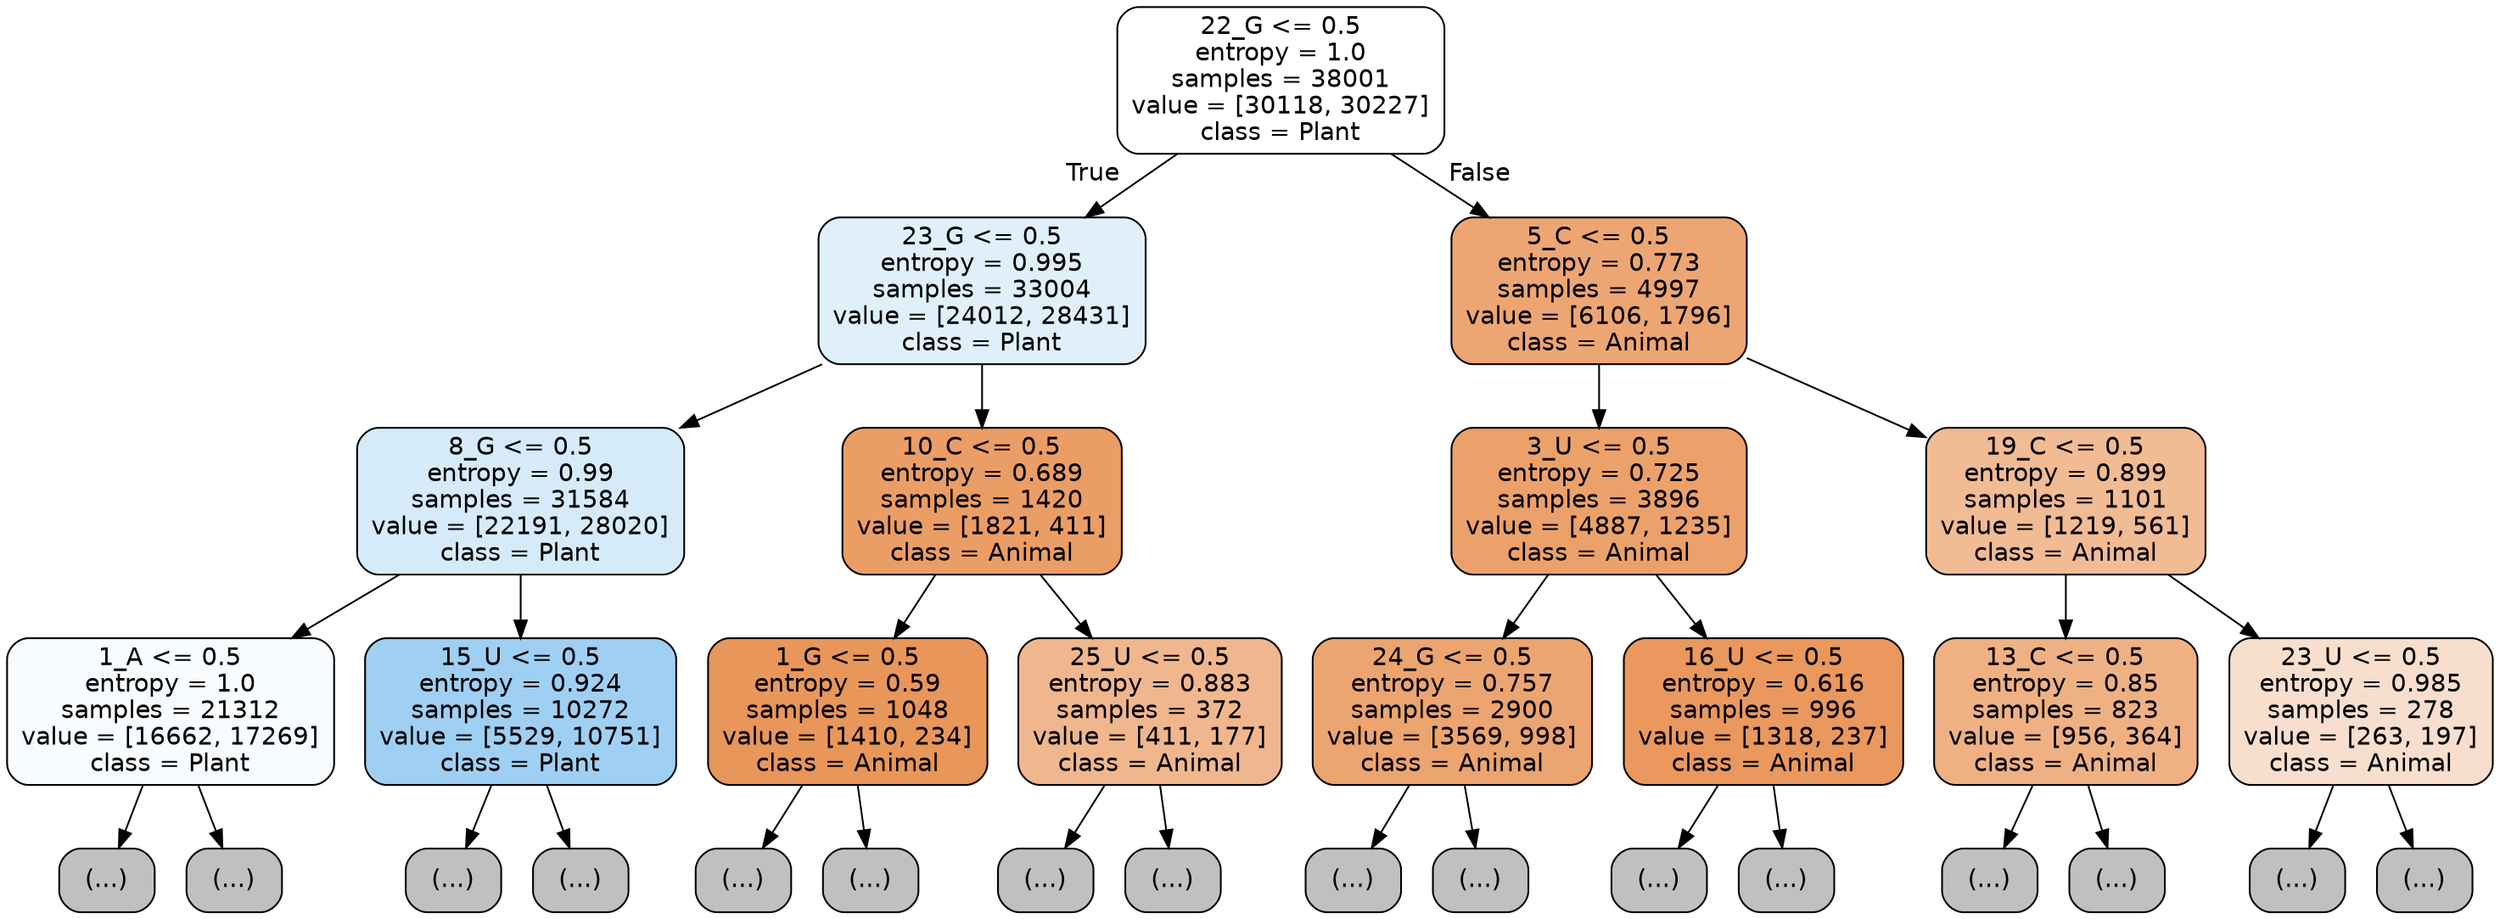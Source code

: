 digraph Tree {
node [shape=box, style="filled, rounded", color="black", fontname="helvetica"] ;
edge [fontname="helvetica"] ;
0 [label="22_G <= 0.5\nentropy = 1.0\nsamples = 38001\nvalue = [30118, 30227]\nclass = Plant", fillcolor="#feffff"] ;
1 [label="23_G <= 0.5\nentropy = 0.995\nsamples = 33004\nvalue = [24012, 28431]\nclass = Plant", fillcolor="#e0f0fb"] ;
0 -> 1 [labeldistance=2.5, labelangle=45, headlabel="True"] ;
2 [label="8_G <= 0.5\nentropy = 0.99\nsamples = 31584\nvalue = [22191, 28020]\nclass = Plant", fillcolor="#d6ebfa"] ;
1 -> 2 ;
3 [label="1_A <= 0.5\nentropy = 1.0\nsamples = 21312\nvalue = [16662, 17269]\nclass = Plant", fillcolor="#f8fcfe"] ;
2 -> 3 ;
4 [label="(...)", fillcolor="#C0C0C0"] ;
3 -> 4 ;
8013 [label="(...)", fillcolor="#C0C0C0"] ;
3 -> 8013 ;
10516 [label="15_U <= 0.5\nentropy = 0.924\nsamples = 10272\nvalue = [5529, 10751]\nclass = Plant", fillcolor="#9fcff2"] ;
2 -> 10516 ;
10517 [label="(...)", fillcolor="#C0C0C0"] ;
10516 -> 10517 ;
13294 [label="(...)", fillcolor="#C0C0C0"] ;
10516 -> 13294 ;
14299 [label="10_C <= 0.5\nentropy = 0.689\nsamples = 1420\nvalue = [1821, 411]\nclass = Animal", fillcolor="#eb9d66"] ;
1 -> 14299 ;
14300 [label="1_G <= 0.5\nentropy = 0.59\nsamples = 1048\nvalue = [1410, 234]\nclass = Animal", fillcolor="#e9965a"] ;
14299 -> 14300 ;
14301 [label="(...)", fillcolor="#C0C0C0"] ;
14300 -> 14301 ;
14638 [label="(...)", fillcolor="#C0C0C0"] ;
14300 -> 14638 ;
14701 [label="25_U <= 0.5\nentropy = 0.883\nsamples = 372\nvalue = [411, 177]\nclass = Animal", fillcolor="#f0b78e"] ;
14299 -> 14701 ;
14702 [label="(...)", fillcolor="#C0C0C0"] ;
14701 -> 14702 ;
14835 [label="(...)", fillcolor="#C0C0C0"] ;
14701 -> 14835 ;
14842 [label="5_C <= 0.5\nentropy = 0.773\nsamples = 4997\nvalue = [6106, 1796]\nclass = Animal", fillcolor="#eda673"] ;
0 -> 14842 [labeldistance=2.5, labelangle=-45, headlabel="False"] ;
14843 [label="3_U <= 0.5\nentropy = 0.725\nsamples = 3896\nvalue = [4887, 1235]\nclass = Animal", fillcolor="#eca16b"] ;
14842 -> 14843 ;
14844 [label="24_G <= 0.5\nentropy = 0.757\nsamples = 2900\nvalue = [3569, 998]\nclass = Animal", fillcolor="#eca470"] ;
14843 -> 14844 ;
14845 [label="(...)", fillcolor="#C0C0C0"] ;
14844 -> 14845 ;
15924 [label="(...)", fillcolor="#C0C0C0"] ;
14844 -> 15924 ;
15969 [label="16_U <= 0.5\nentropy = 0.616\nsamples = 996\nvalue = [1318, 237]\nclass = Animal", fillcolor="#ea985d"] ;
14843 -> 15969 ;
15970 [label="(...)", fillcolor="#C0C0C0"] ;
15969 -> 15970 ;
16263 [label="(...)", fillcolor="#C0C0C0"] ;
15969 -> 16263 ;
16336 [label="19_C <= 0.5\nentropy = 0.899\nsamples = 1101\nvalue = [1219, 561]\nclass = Animal", fillcolor="#f1bb94"] ;
14842 -> 16336 ;
16337 [label="13_C <= 0.5\nentropy = 0.85\nsamples = 823\nvalue = [956, 364]\nclass = Animal", fillcolor="#efb184"] ;
16336 -> 16337 ;
16338 [label="(...)", fillcolor="#C0C0C0"] ;
16337 -> 16338 ;
16603 [label="(...)", fillcolor="#C0C0C0"] ;
16337 -> 16603 ;
16648 [label="23_U <= 0.5\nentropy = 0.985\nsamples = 278\nvalue = [263, 197]\nclass = Animal", fillcolor="#f8dfcd"] ;
16336 -> 16648 ;
16649 [label="(...)", fillcolor="#C0C0C0"] ;
16648 -> 16649 ;
16770 [label="(...)", fillcolor="#C0C0C0"] ;
16648 -> 16770 ;
}